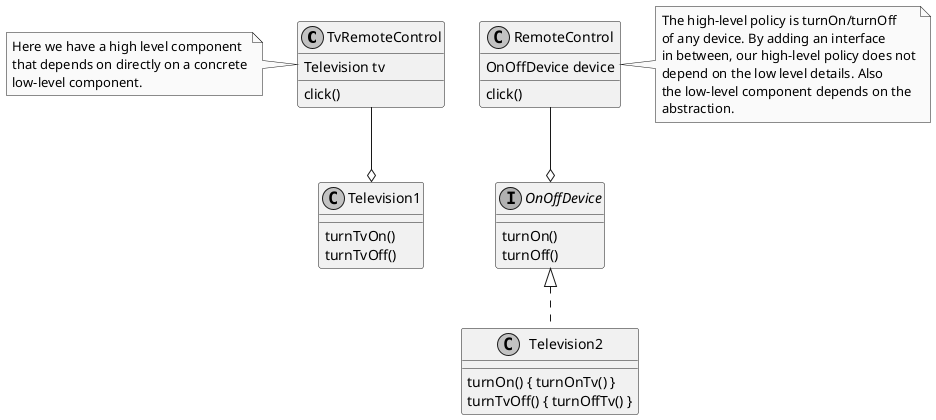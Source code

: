 @startuml
skinparam monochrome true
class TvRemoteControl {
    Television tv
    click()
}

class Television1 {
    turnTvOn()
    turnTvOff()
}

TvRemoteControl --o Television1
note left of TvRemoteControl
    Here we have a high level component
    that depends on directly on a concrete
    low-level component.
end note

class RemoteControl {
    OnOffDevice device
    click()
}

interface OnOffDevice {
    turnOn()
    turnOff()
}

class Television2 {
    turnOn() { turnOnTv() }
    turnTvOff() { turnOffTv() }
}

RemoteControl --o OnOffDevice
OnOffDevice <|.. Television2

note right of RemoteControl
    The high-level policy is turnOn/turnOff
    of any device. By adding an interface
    in between, our high-level policy does not
    depend on the low level details. Also
    the low-level component depends on the
    abstraction.
end note
@enduml